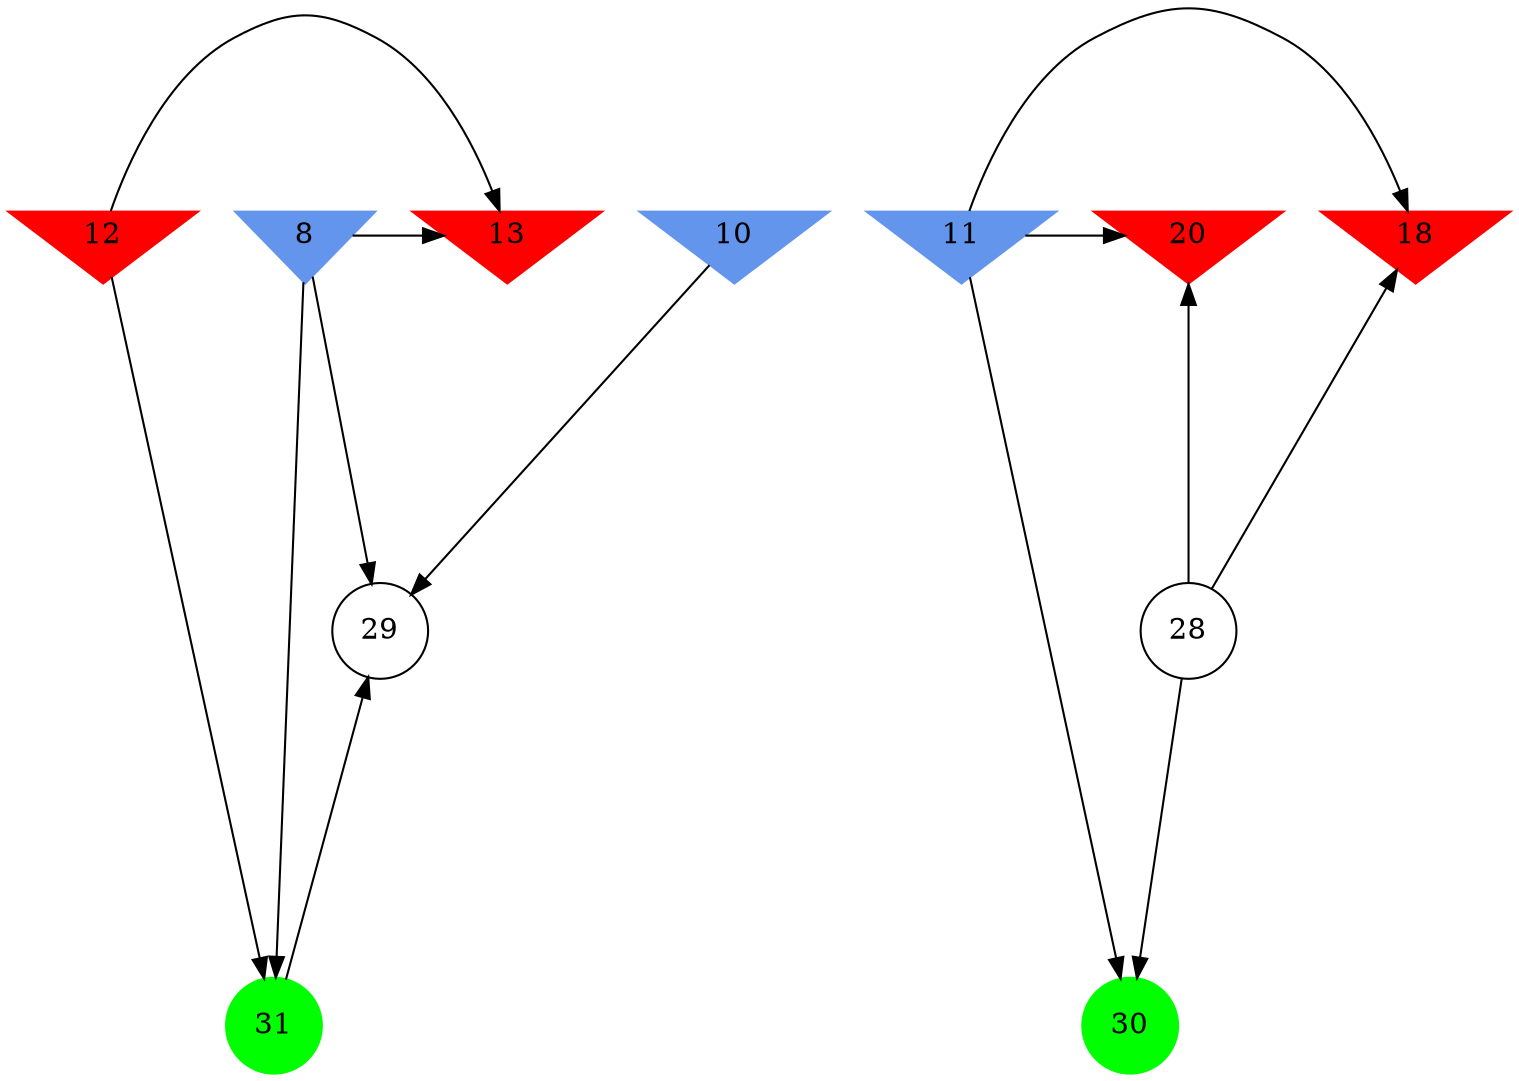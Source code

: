 digraph brain {
	ranksep=2.0;
	8 [shape=invtriangle,style=filled,color=cornflowerblue];
	10 [shape=invtriangle,style=filled,color=cornflowerblue];
	11 [shape=invtriangle,style=filled,color=cornflowerblue];
	12 [shape=invtriangle,style=filled,color=red];
	13 [shape=invtriangle,style=filled,color=red];
	18 [shape=invtriangle,style=filled,color=red];
	20 [shape=invtriangle,style=filled,color=red];
	28 [shape=circle,color=black];
	29 [shape=circle,color=black];
	30 [shape=circle,style=filled,color=green];
	31 [shape=circle,style=filled,color=green];
	11	->	18;
	11	->	20;
	11	->	30;
	28	->	18;
	28	->	20;
	28	->	30;
	31	->	29;
	10	->	29;
	8	->	29;
	8	->	31;
	8	->	13;
	12	->	31;
	12	->	13;
	{ rank=same; 8; 10; 11; 12; 13; 18; 20; }
	{ rank=same; 28; 29; }
	{ rank=same; 30; 31; }
}
